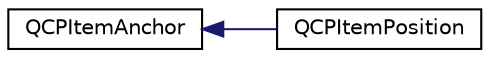 digraph "Graphical Class Hierarchy"
{
  edge [fontname="Helvetica",fontsize="10",labelfontname="Helvetica",labelfontsize="10"];
  node [fontname="Helvetica",fontsize="10",shape=record];
  rankdir="LR";
  Node1 [label="QCPItemAnchor",height=0.2,width=0.4,color="black", fillcolor="white", style="filled",URL="$class_q_c_p_item_anchor.html",tooltip="An anchor of an item to which positions can be attached to. "];
  Node1 -> Node2 [dir="back",color="midnightblue",fontsize="10",style="solid",fontname="Helvetica"];
  Node2 [label="QCPItemPosition",height=0.2,width=0.4,color="black", fillcolor="white", style="filled",URL="$class_q_c_p_item_position.html",tooltip="Manages the position of an item. "];
}
